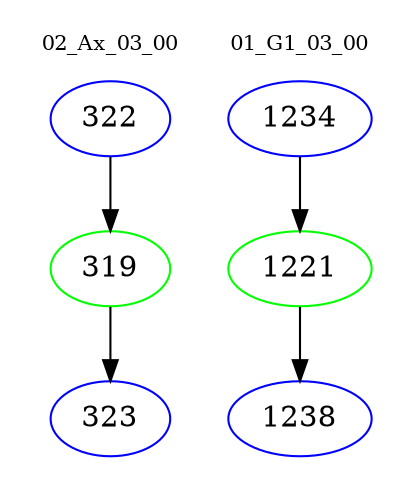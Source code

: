 digraph{
subgraph cluster_0 {
color = white
label = "02_Ax_03_00";
fontsize=10;
T0_322 [label="322", color="blue"]
T0_322 -> T0_319 [color="black"]
T0_319 [label="319", color="green"]
T0_319 -> T0_323 [color="black"]
T0_323 [label="323", color="blue"]
}
subgraph cluster_1 {
color = white
label = "01_G1_03_00";
fontsize=10;
T1_1234 [label="1234", color="blue"]
T1_1234 -> T1_1221 [color="black"]
T1_1221 [label="1221", color="green"]
T1_1221 -> T1_1238 [color="black"]
T1_1238 [label="1238", color="blue"]
}
}

